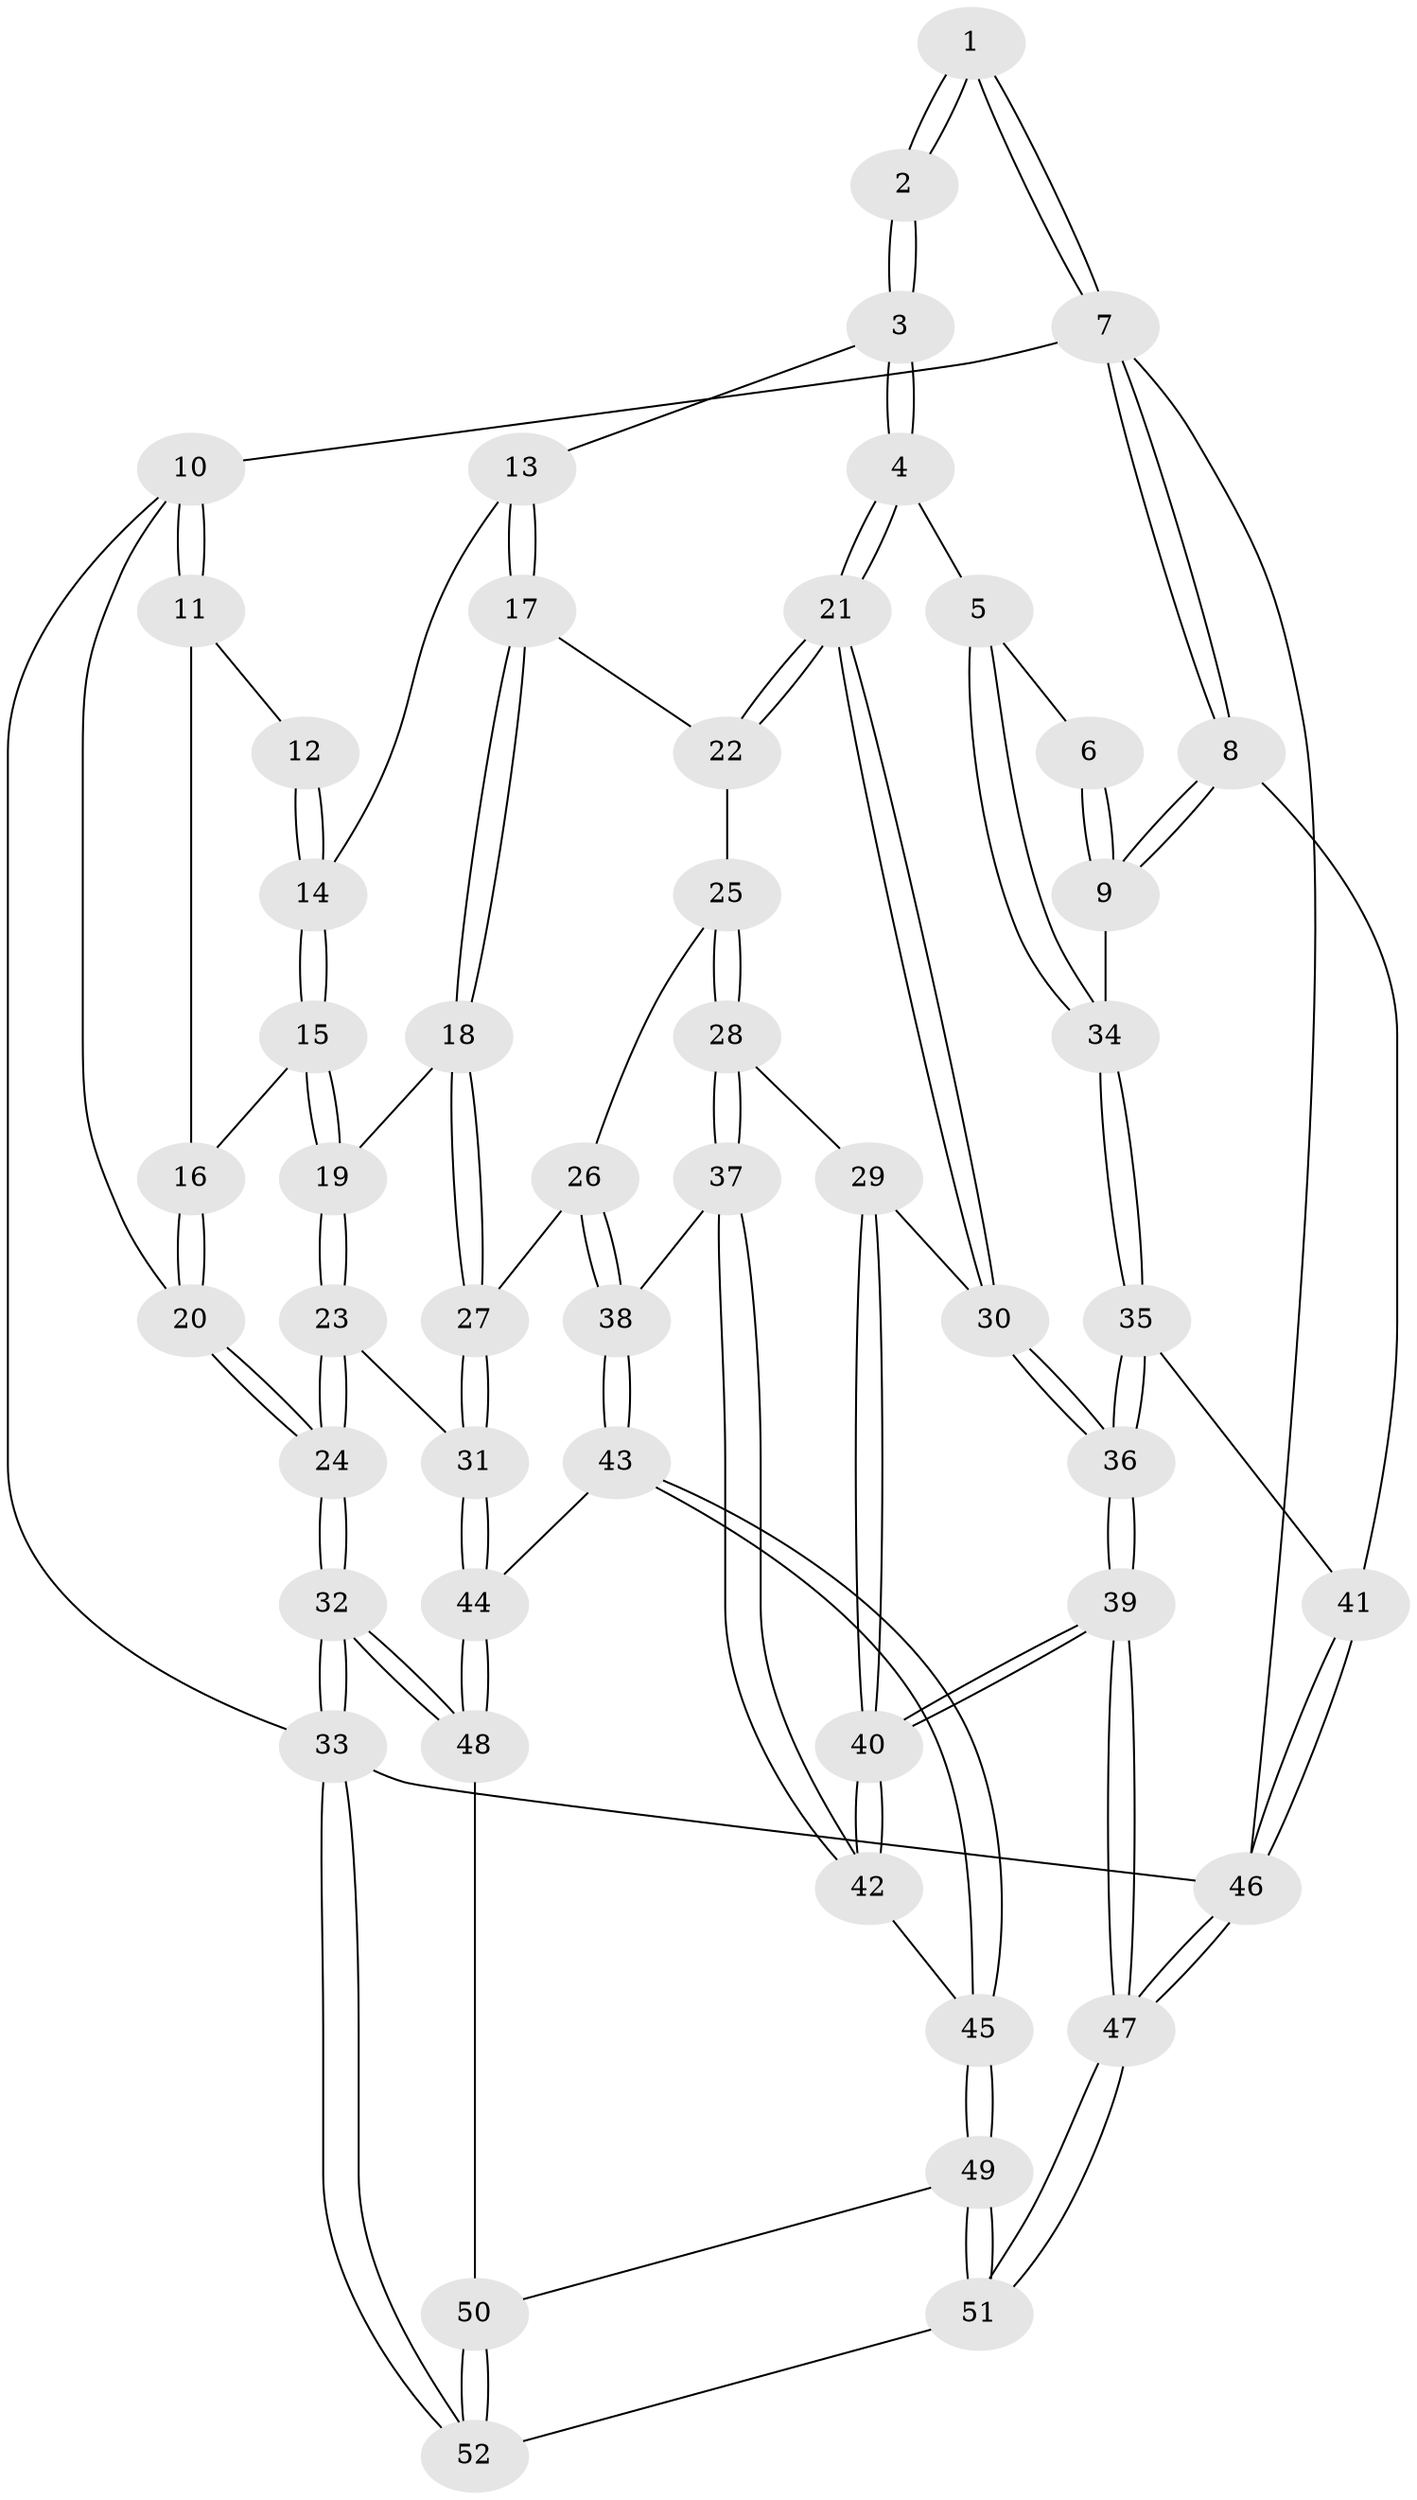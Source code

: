 // Generated by graph-tools (version 1.1) at 2025/38/03/09/25 02:38:44]
// undirected, 52 vertices, 127 edges
graph export_dot {
graph [start="1"]
  node [color=gray90,style=filled];
  1 [pos="+0.8706084785647888+0"];
  2 [pos="+0.525467027727427+0"];
  3 [pos="+0.5310326822443053+0.08686426314336125"];
  4 [pos="+0.6075994935012287+0.20416879506016677"];
  5 [pos="+0.6475305999517831+0.2123470787376992"];
  6 [pos="+0.8333070459104793+0.0025473774136672645"];
  7 [pos="+1+0"];
  8 [pos="+1+0.22371313757102293"];
  9 [pos="+1+0.2327709304241804"];
  10 [pos="+0+0"];
  11 [pos="+0+0"];
  12 [pos="+0.07175033297984285+0"];
  13 [pos="+0.38926821447190385+0.11926097449987311"];
  14 [pos="+0.21931084776160167+0.09178878042270475"];
  15 [pos="+0.15780260561892834+0.19837954553908746"];
  16 [pos="+0.13096555179594088+0.18093425997318469"];
  17 [pos="+0.2848840246251508+0.2876830169640482"];
  18 [pos="+0.19266504273134774+0.2873845028248571"];
  19 [pos="+0.15456925154199422+0.2614380327119926"];
  20 [pos="+0+0"];
  21 [pos="+0.5696000532266391+0.2611579190896558"];
  22 [pos="+0.30254499049570593+0.29971705537805493"];
  23 [pos="+0+0.43736960749059317"];
  24 [pos="+0+0.43640147037253924"];
  25 [pos="+0.33064037937291685+0.35545848282622994"];
  26 [pos="+0.27663804838762523+0.44061745590458185"];
  27 [pos="+0.2222153152760826+0.4489599861709023"];
  28 [pos="+0.4476958366760631+0.4207394057884237"];
  29 [pos="+0.5207395158606083+0.3676055498300816"];
  30 [pos="+0.5318651233858235+0.3516743265603785"];
  31 [pos="+0.1377063661143797+0.5855842424870837"];
  32 [pos="+0+0.9242904186843943"];
  33 [pos="+0+1"];
  34 [pos="+0.8247445322539745+0.3051056945385794"];
  35 [pos="+0.8016709087037407+0.5616410364874613"];
  36 [pos="+0.7735555850463712+0.6288672483021567"];
  37 [pos="+0.4248469254873907+0.460007627365501"];
  38 [pos="+0.388175255249011+0.4811835274747771"];
  39 [pos="+0.7299122206849203+0.8047000720327917"];
  40 [pos="+0.6343525077249635+0.7512000447054892"];
  41 [pos="+1+0.48701847613851795"];
  42 [pos="+0.5694891605370209+0.7292418467337225"];
  43 [pos="+0.2887441690291109+0.6675814330726876"];
  44 [pos="+0.16433390416676832+0.6221611991951812"];
  45 [pos="+0.3303497830891327+0.708399358258568"];
  46 [pos="+1+1"];
  47 [pos="+0.866591899012655+1"];
  48 [pos="+0.07554226766650711+0.8032306479337654"];
  49 [pos="+0.28590995390468193+0.8555027451622295"];
  50 [pos="+0.12809271721903984+0.8685995322885338"];
  51 [pos="+0.35795280311840255+1"];
  52 [pos="+0.10494829211507023+1"];
  1 -- 2;
  1 -- 2;
  1 -- 7;
  1 -- 7;
  2 -- 3;
  2 -- 3;
  3 -- 4;
  3 -- 4;
  3 -- 13;
  4 -- 5;
  4 -- 21;
  4 -- 21;
  5 -- 6;
  5 -- 34;
  5 -- 34;
  6 -- 9;
  6 -- 9;
  7 -- 8;
  7 -- 8;
  7 -- 10;
  7 -- 46;
  8 -- 9;
  8 -- 9;
  8 -- 41;
  9 -- 34;
  10 -- 11;
  10 -- 11;
  10 -- 20;
  10 -- 33;
  11 -- 12;
  11 -- 16;
  12 -- 14;
  12 -- 14;
  13 -- 14;
  13 -- 17;
  13 -- 17;
  14 -- 15;
  14 -- 15;
  15 -- 16;
  15 -- 19;
  15 -- 19;
  16 -- 20;
  16 -- 20;
  17 -- 18;
  17 -- 18;
  17 -- 22;
  18 -- 19;
  18 -- 27;
  18 -- 27;
  19 -- 23;
  19 -- 23;
  20 -- 24;
  20 -- 24;
  21 -- 22;
  21 -- 22;
  21 -- 30;
  21 -- 30;
  22 -- 25;
  23 -- 24;
  23 -- 24;
  23 -- 31;
  24 -- 32;
  24 -- 32;
  25 -- 26;
  25 -- 28;
  25 -- 28;
  26 -- 27;
  26 -- 38;
  26 -- 38;
  27 -- 31;
  27 -- 31;
  28 -- 29;
  28 -- 37;
  28 -- 37;
  29 -- 30;
  29 -- 40;
  29 -- 40;
  30 -- 36;
  30 -- 36;
  31 -- 44;
  31 -- 44;
  32 -- 33;
  32 -- 33;
  32 -- 48;
  32 -- 48;
  33 -- 52;
  33 -- 52;
  33 -- 46;
  34 -- 35;
  34 -- 35;
  35 -- 36;
  35 -- 36;
  35 -- 41;
  36 -- 39;
  36 -- 39;
  37 -- 38;
  37 -- 42;
  37 -- 42;
  38 -- 43;
  38 -- 43;
  39 -- 40;
  39 -- 40;
  39 -- 47;
  39 -- 47;
  40 -- 42;
  40 -- 42;
  41 -- 46;
  41 -- 46;
  42 -- 45;
  43 -- 44;
  43 -- 45;
  43 -- 45;
  44 -- 48;
  44 -- 48;
  45 -- 49;
  45 -- 49;
  46 -- 47;
  46 -- 47;
  47 -- 51;
  47 -- 51;
  48 -- 50;
  49 -- 50;
  49 -- 51;
  49 -- 51;
  50 -- 52;
  50 -- 52;
  51 -- 52;
}
